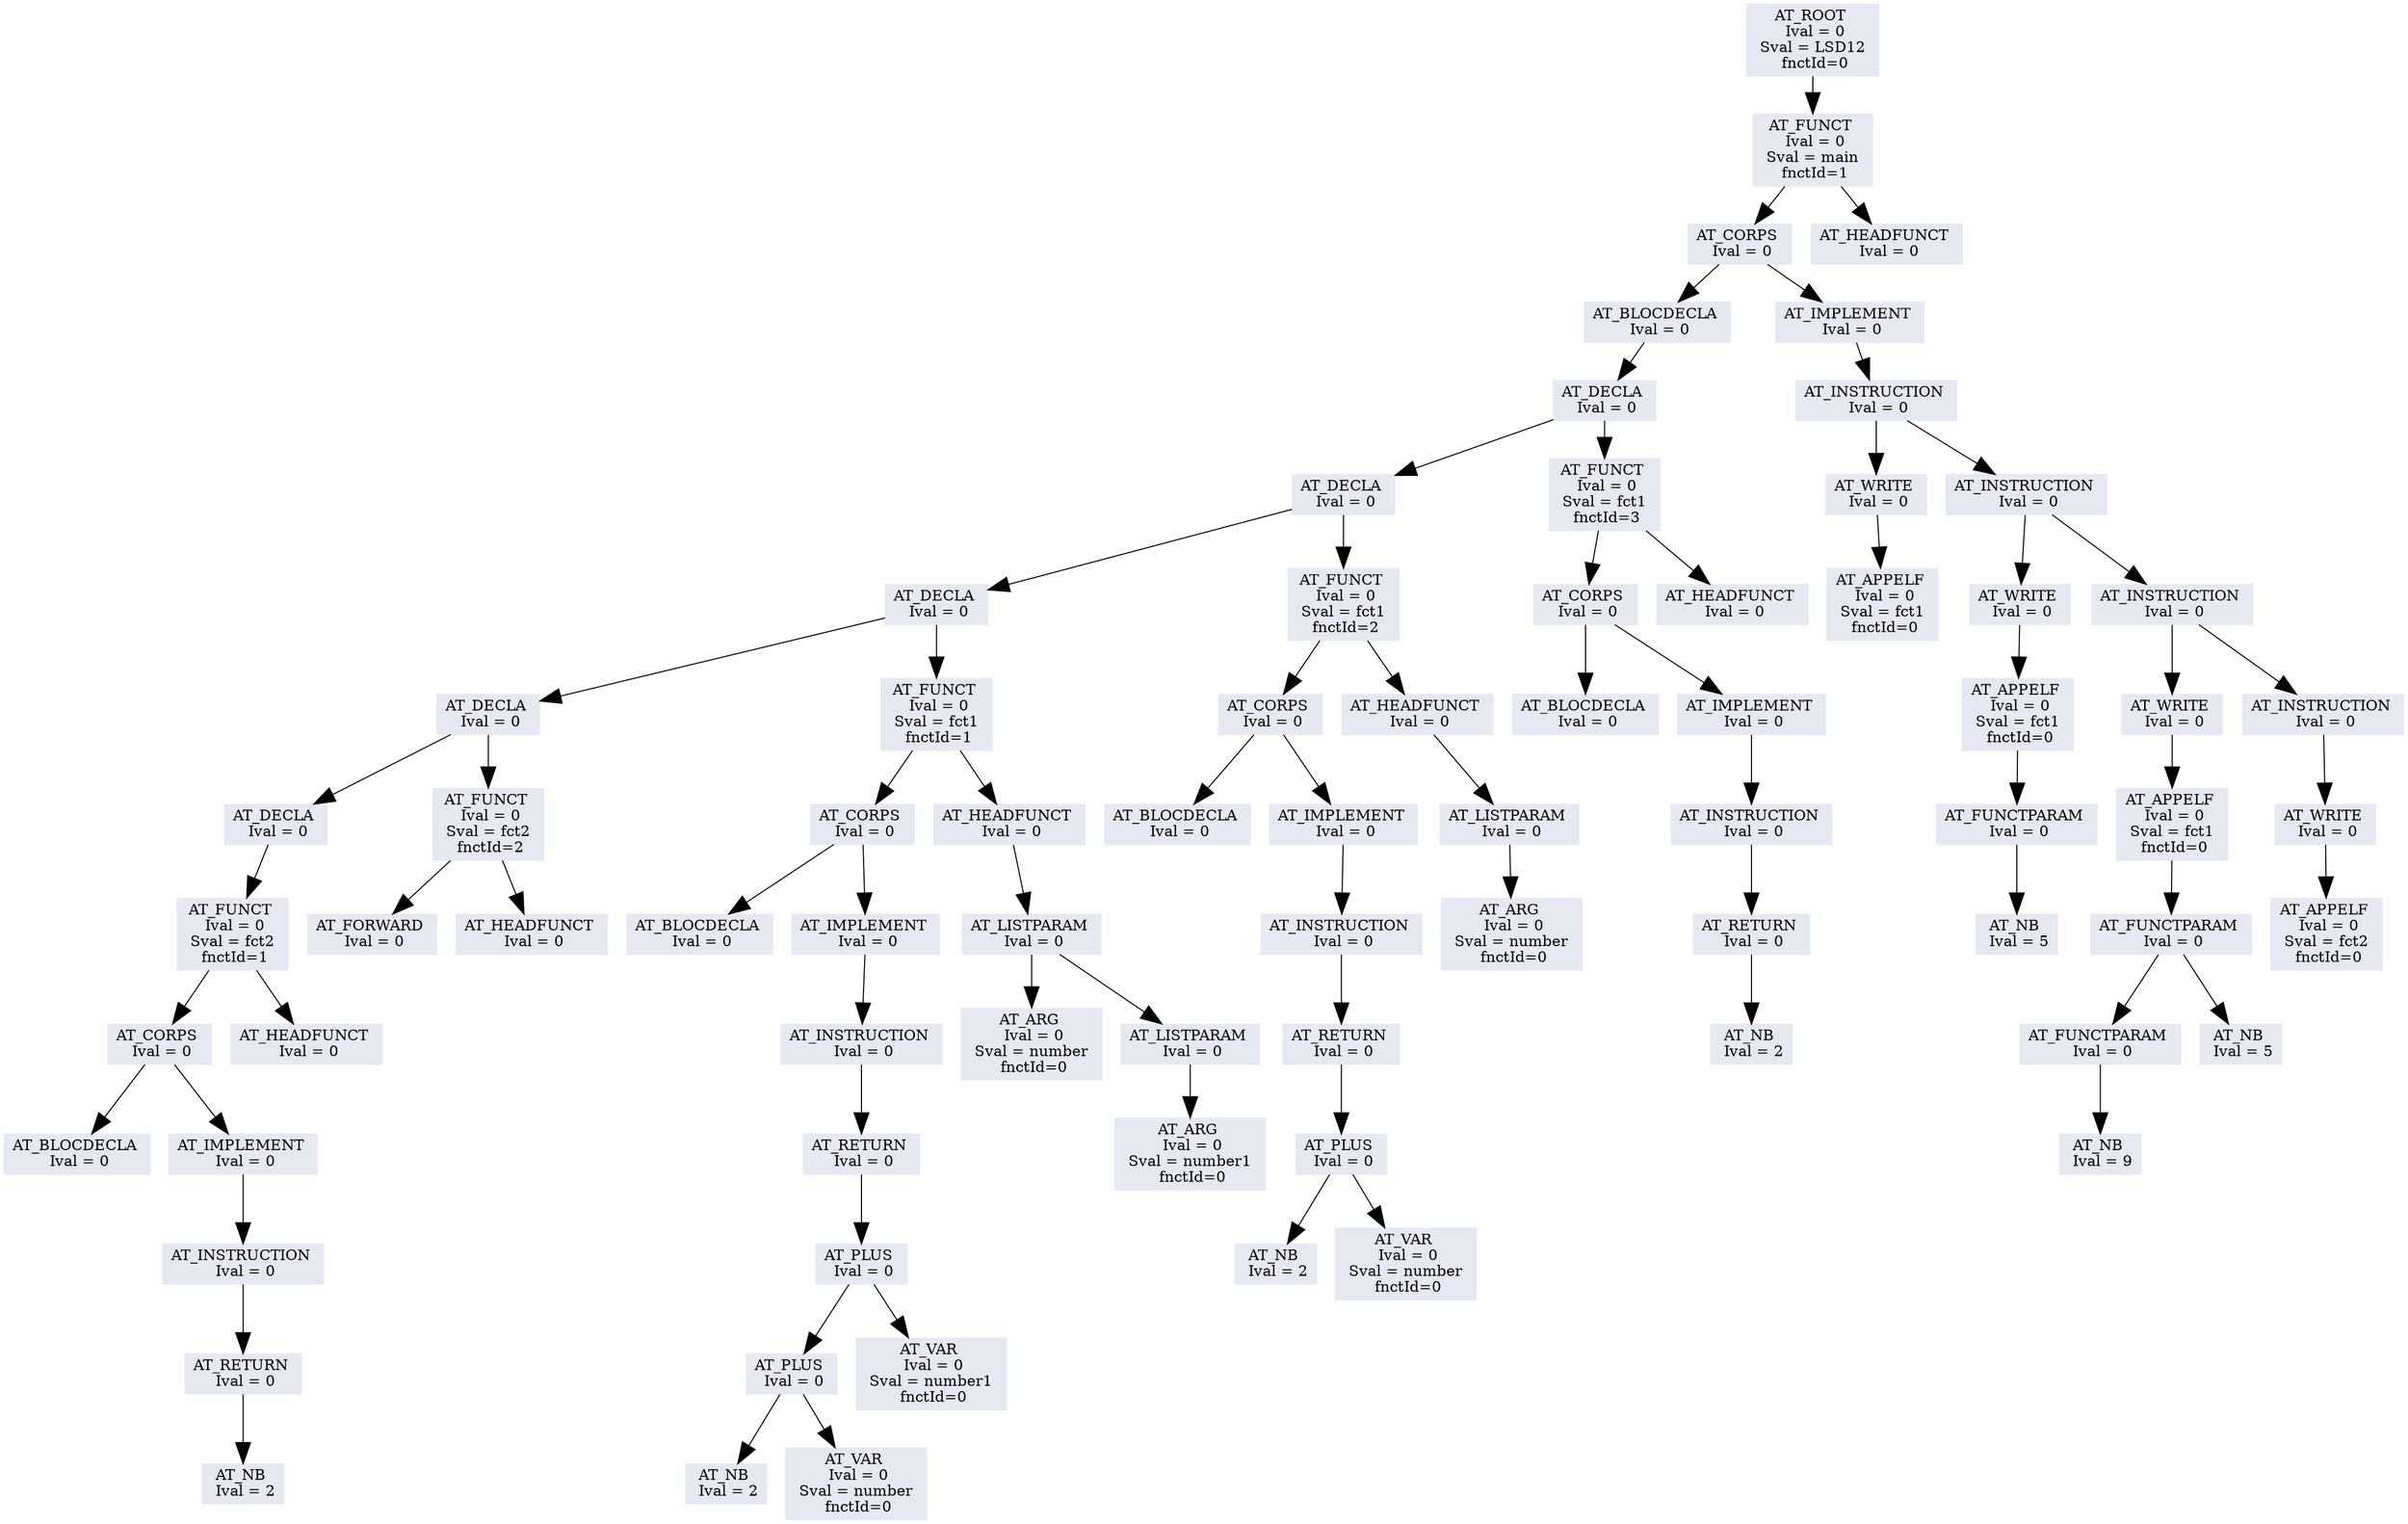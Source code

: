 //dot -Tjpg -oArbreGraph.jpg ArbreGraph.dot
digraph LSD12{
	bgcolor=white
	node [color="#9DACBF", fontcolor="#000000", style=filled];
	edge [arrowsize=2, color="#000000"];

// A remplacer avec ce qu'il y a entre ";*** BEGIN printTreeGraphViz(..) +locations ***" et ";*** END printTreeGraphViz(..) +locations ***"
"0x8d8cd20";
"0x8d8cd20"[shape=box, color="#e6e8f2", fontcolor="#000000",label="AT_ROOT \n Ival = 0\n Sval = LSD12 \n  fnctId=0 "];
"0x8d8cd20" -> "0x8d8ccf8";
"0x8d8ccf8"[shape=box, color="#e6e8f2", fontcolor="#000000",label="AT_FUNCT \n Ival = 0\n Sval = main \n  fnctId=1 "];
"0x8d8ccf8" -> "0x8d8ccd0";
"0x8d8ccf8" -> "0x8d8c078";
"0x8d8ccd0"[shape=box, color="#e6e8f2", fontcolor="#000000",label="AT_CORPS \n Ival = 0"];
"0x8d8ccd0" -> "0x8d8c970";
"0x8d8ccd0" -> "0x8d8cca8";
"0x8d8c970"[shape=box, color="#e6e8f2", fontcolor="#000000",label="AT_BLOCDECLA \n Ival = 0"];
"0x8d8c970" -> "0x8d8c948";
"0x8d8c948"[shape=box, color="#e6e8f2", fontcolor="#000000",label="AT_DECLA \n Ival = 0"];
"0x8d8c948" -> "0x8d8c920";
"0x8d8c948" -> "0x8d8c1c8";
"0x8d8c920"[shape=box, color="#e6e8f2", fontcolor="#000000",label="AT_DECLA \n Ival = 0"];
"0x8d8c920" -> "0x8d8c8f8";
"0x8d8c920" -> "0x8d8c3d8";
"0x8d8c8f8"[shape=box, color="#e6e8f2", fontcolor="#000000",label="AT_DECLA \n Ival = 0"];
"0x8d8c8f8" -> "0x8d8c8d0";
"0x8d8c8f8" -> "0x8d8c6a8";
"0x8d8c8d0"[shape=box, color="#e6e8f2", fontcolor="#000000",label="AT_DECLA \n Ival = 0"];
"0x8d8c8d0" -> "0x8d8c8a8";
"0x8d8c8d0" -> "0x8d8c730";
"0x8d8c8a8"[shape=box, color="#e6e8f2", fontcolor="#000000",label="AT_DECLA \n Ival = 0"];
"0x8d8c8a8" -> "0x8d8c880";
"0x8d8c880"[shape=box, color="#e6e8f2", fontcolor="#000000",label="AT_FUNCT \n Ival = 0\n Sval = fct2 \n  fnctId=1 "];
"0x8d8c880" -> "0x8d8c858";
"0x8d8c880" -> "0x8d8c768";
"0x8d8c858"[shape=box, color="#e6e8f2", fontcolor="#000000",label="AT_CORPS \n Ival = 0"];
"0x8d8c858" -> "0x8d8c790";
"0x8d8c858" -> "0x8d8c830";
"0x8d8c790"[shape=box, color="#e6e8f2", fontcolor="#000000",label="AT_BLOCDECLA \n Ival = 0"];
"0x8d8c830"[shape=box, color="#e6e8f2", fontcolor="#000000",label="AT_IMPLEMENT \n Ival = 0"];
"0x8d8c830" -> "0x8d8c808";
"0x8d8c808"[shape=box, color="#e6e8f2", fontcolor="#000000",label="AT_INSTRUCTION \n Ival = 0"];
"0x8d8c808" -> "0x8d8c7e0";
"0x8d8c7e0"[shape=box, color="#e6e8f2", fontcolor="#000000",label="AT_RETURN \n Ival = 0"];
"0x8d8c7e0" -> "0x8d8c7b8";
"0x8d8c7b8"[shape=box, color="#e6e8f2", fontcolor="#000000",label="AT_NB \n Ival = 2"];
"0x8d8c768"[shape=box, color="#e6e8f2", fontcolor="#000000",label="AT_HEADFUNCT \n Ival = 0"];
"0x8d8c730"[shape=box, color="#e6e8f2", fontcolor="#000000",label="AT_FUNCT \n Ival = 0\n Sval = fct2 \n  fnctId=2 "];
"0x8d8c730" -> "0x8d8c708";
"0x8d8c730" -> "0x8d8c6e0";
"0x8d8c708"[shape=box, color="#e6e8f2", fontcolor="#000000",label="AT_FORWARD \n Ival = 0"];
"0x8d8c6e0"[shape=box, color="#e6e8f2", fontcolor="#000000",label="AT_HEADFUNCT \n Ival = 0"];
"0x8d8c6a8"[shape=box, color="#e6e8f2", fontcolor="#000000",label="AT_FUNCT \n Ival = 0\n Sval = fct1 \n  fnctId=1 "];
"0x8d8c6a8" -> "0x8d8c680";
"0x8d8c6a8" -> "0x8d8c4d0";
"0x8d8c680"[shape=box, color="#e6e8f2", fontcolor="#000000",label="AT_CORPS \n Ival = 0"];
"0x8d8c680" -> "0x8d8c4f8";
"0x8d8c680" -> "0x8d8c658";
"0x8d8c4f8"[shape=box, color="#e6e8f2", fontcolor="#000000",label="AT_BLOCDECLA \n Ival = 0"];
"0x8d8c658"[shape=box, color="#e6e8f2", fontcolor="#000000",label="AT_IMPLEMENT \n Ival = 0"];
"0x8d8c658" -> "0x8d8c630";
"0x8d8c630"[shape=box, color="#e6e8f2", fontcolor="#000000",label="AT_INSTRUCTION \n Ival = 0"];
"0x8d8c630" -> "0x8d8c608";
"0x8d8c608"[shape=box, color="#e6e8f2", fontcolor="#000000",label="AT_RETURN \n Ival = 0"];
"0x8d8c608" -> "0x8d8c5e0";
"0x8d8c5e0"[shape=box, color="#e6e8f2", fontcolor="#000000",label="AT_PLUS \n Ival = 0"];
"0x8d8c5e0" -> "0x8d8c580";
"0x8d8c5e0" -> "0x8d8c5b8";
"0x8d8c580"[shape=box, color="#e6e8f2", fontcolor="#000000",label="AT_PLUS \n Ival = 0"];
"0x8d8c580" -> "0x8d8c520";
"0x8d8c580" -> "0x8d8c558";
"0x8d8c520"[shape=box, color="#e6e8f2", fontcolor="#000000",label="AT_NB \n Ival = 2"];
"0x8d8c558"[shape=box, color="#e6e8f2", fontcolor="#000000",label="AT_VAR \n Ival = 0\n Sval = number \n  fnctId=0 "];
"0x8d8c5b8"[shape=box, color="#e6e8f2", fontcolor="#000000",label="AT_VAR \n Ival = 0\n Sval = number1 \n  fnctId=0 "];
"0x8d8c4d0"[shape=box, color="#e6e8f2", fontcolor="#000000",label="AT_HEADFUNCT \n Ival = 0"];
"0x8d8c4d0" -> "0x8d8c4a8";
"0x8d8c4a8"[shape=box, color="#e6e8f2", fontcolor="#000000",label="AT_LISTPARAM \n Ival = 0"];
"0x8d8c4a8" -> "0x8d8c420";
"0x8d8c4a8" -> "0x8d8c480";
"0x8d8c420"[shape=box, color="#e6e8f2", fontcolor="#000000",label="AT_ARG \n Ival = 0\n Sval = number \n  fnctId=0 "];
"0x8d8c480"[shape=box, color="#e6e8f2", fontcolor="#000000",label="AT_LISTPARAM \n Ival = 0"];
"0x8d8c480" -> "0x8d8c458";
"0x8d8c458"[shape=box, color="#e6e8f2", fontcolor="#000000",label="AT_ARG \n Ival = 0\n Sval = number1 \n  fnctId=0 "];
"0x8d8c3d8"[shape=box, color="#e6e8f2", fontcolor="#000000",label="AT_FUNCT \n Ival = 0\n Sval = fct1 \n  fnctId=2 "];
"0x8d8c3d8" -> "0x8d8c3b0";
"0x8d8c3d8" -> "0x8d8c260";
"0x8d8c3b0"[shape=box, color="#e6e8f2", fontcolor="#000000",label="AT_CORPS \n Ival = 0"];
"0x8d8c3b0" -> "0x8d8c288";
"0x8d8c3b0" -> "0x8d8c388";
"0x8d8c288"[shape=box, color="#e6e8f2", fontcolor="#000000",label="AT_BLOCDECLA \n Ival = 0"];
"0x8d8c388"[shape=box, color="#e6e8f2", fontcolor="#000000",label="AT_IMPLEMENT \n Ival = 0"];
"0x8d8c388" -> "0x8d8c360";
"0x8d8c360"[shape=box, color="#e6e8f2", fontcolor="#000000",label="AT_INSTRUCTION \n Ival = 0"];
"0x8d8c360" -> "0x8d8c338";
"0x8d8c338"[shape=box, color="#e6e8f2", fontcolor="#000000",label="AT_RETURN \n Ival = 0"];
"0x8d8c338" -> "0x8d8c310";
"0x8d8c310"[shape=box, color="#e6e8f2", fontcolor="#000000",label="AT_PLUS \n Ival = 0"];
"0x8d8c310" -> "0x8d8c2b0";
"0x8d8c310" -> "0x8d8c2e8";
"0x8d8c2b0"[shape=box, color="#e6e8f2", fontcolor="#000000",label="AT_NB \n Ival = 2"];
"0x8d8c2e8"[shape=box, color="#e6e8f2", fontcolor="#000000",label="AT_VAR \n Ival = 0\n Sval = number \n  fnctId=0 "];
"0x8d8c260"[shape=box, color="#e6e8f2", fontcolor="#000000",label="AT_HEADFUNCT \n Ival = 0"];
"0x8d8c260" -> "0x8d8c238";
"0x8d8c238"[shape=box, color="#e6e8f2", fontcolor="#000000",label="AT_LISTPARAM \n Ival = 0"];
"0x8d8c238" -> "0x8d8c210";
"0x8d8c210"[shape=box, color="#e6e8f2", fontcolor="#000000",label="AT_ARG \n Ival = 0\n Sval = number \n  fnctId=0 "];
"0x8d8c1c8"[shape=box, color="#e6e8f2", fontcolor="#000000",label="AT_FUNCT \n Ival = 0\n Sval = fct1 \n  fnctId=3 "];
"0x8d8c1c8" -> "0x8d8c1a0";
"0x8d8c1c8" -> "0x8d8c0b0";
"0x8d8c1a0"[shape=box, color="#e6e8f2", fontcolor="#000000",label="AT_CORPS \n Ival = 0"];
"0x8d8c1a0" -> "0x8d8c0d8";
"0x8d8c1a0" -> "0x8d8c178";
"0x8d8c0d8"[shape=box, color="#e6e8f2", fontcolor="#000000",label="AT_BLOCDECLA \n Ival = 0"];
"0x8d8c178"[shape=box, color="#e6e8f2", fontcolor="#000000",label="AT_IMPLEMENT \n Ival = 0"];
"0x8d8c178" -> "0x8d8c150";
"0x8d8c150"[shape=box, color="#e6e8f2", fontcolor="#000000",label="AT_INSTRUCTION \n Ival = 0"];
"0x8d8c150" -> "0x8d8c128";
"0x8d8c128"[shape=box, color="#e6e8f2", fontcolor="#000000",label="AT_RETURN \n Ival = 0"];
"0x8d8c128" -> "0x8d8c100";
"0x8d8c100"[shape=box, color="#e6e8f2", fontcolor="#000000",label="AT_NB \n Ival = 2"];
"0x8d8c0b0"[shape=box, color="#e6e8f2", fontcolor="#000000",label="AT_HEADFUNCT \n Ival = 0"];
"0x8d8cca8"[shape=box, color="#e6e8f2", fontcolor="#000000",label="AT_IMPLEMENT \n Ival = 0"];
"0x8d8cca8" -> "0x8d8cc80";
"0x8d8cc80"[shape=box, color="#e6e8f2", fontcolor="#000000",label="AT_INSTRUCTION \n Ival = 0"];
"0x8d8cc80" -> "0x8d8c9d0";
"0x8d8cc80" -> "0x8d8cc58";
"0x8d8c9d0"[shape=box, color="#e6e8f2", fontcolor="#000000",label="AT_WRITE \n Ival = 0"];
"0x8d8c9d0" -> "0x8d8c9a8";
"0x8d8c9a8"[shape=box, color="#e6e8f2", fontcolor="#000000",label="AT_APPELF \n Ival = 0\n Sval = fct1 \n  fnctId=0 "];
"0x8d8cc58"[shape=box, color="#e6e8f2", fontcolor="#000000",label="AT_INSTRUCTION \n Ival = 0"];
"0x8d8cc58" -> "0x8d8ca80";
"0x8d8cc58" -> "0x8d8cc30";
"0x8d8ca80"[shape=box, color="#e6e8f2", fontcolor="#000000",label="AT_WRITE \n Ival = 0"];
"0x8d8ca80" -> "0x8d8ca58";
"0x8d8ca58"[shape=box, color="#e6e8f2", fontcolor="#000000",label="AT_APPELF \n Ival = 0\n Sval = fct1 \n  fnctId=0 "];
"0x8d8ca58" -> "0x8d8ca30";
"0x8d8ca30"[shape=box, color="#e6e8f2", fontcolor="#000000",label="AT_FUNCTPARAM \n Ival = 0"];
"0x8d8ca30" -> "0x8d8ca08";
"0x8d8ca08"[shape=box, color="#e6e8f2", fontcolor="#000000",label="AT_NB \n Ival = 5"];
"0x8d8cc30"[shape=box, color="#e6e8f2", fontcolor="#000000",label="AT_INSTRUCTION \n Ival = 0"];
"0x8d8cc30" -> "0x8d8cb80";
"0x8d8cc30" -> "0x8d8cc08";
"0x8d8cb80"[shape=box, color="#e6e8f2", fontcolor="#000000",label="AT_WRITE \n Ival = 0"];
"0x8d8cb80" -> "0x8d8cb58";
"0x8d8cb58"[shape=box, color="#e6e8f2", fontcolor="#000000",label="AT_APPELF \n Ival = 0\n Sval = fct1 \n  fnctId=0 "];
"0x8d8cb58" -> "0x8d8cb30";
"0x8d8cb30"[shape=box, color="#e6e8f2", fontcolor="#000000",label="AT_FUNCTPARAM \n Ival = 0"];
"0x8d8cb30" -> "0x8d8cb08";
"0x8d8cb30" -> "0x8d8cab8";
"0x8d8cb08"[shape=box, color="#e6e8f2", fontcolor="#000000",label="AT_FUNCTPARAM \n Ival = 0"];
"0x8d8cb08" -> "0x8d8cae0";
"0x8d8cae0"[shape=box, color="#e6e8f2", fontcolor="#000000",label="AT_NB \n Ival = 9"];
"0x8d8cab8"[shape=box, color="#e6e8f2", fontcolor="#000000",label="AT_NB \n Ival = 5"];
"0x8d8cc08"[shape=box, color="#e6e8f2", fontcolor="#000000",label="AT_INSTRUCTION \n Ival = 0"];
"0x8d8cc08" -> "0x8d8cbe0";
"0x8d8cbe0"[shape=box, color="#e6e8f2", fontcolor="#000000",label="AT_WRITE \n Ival = 0"];
"0x8d8cbe0" -> "0x8d8cbb8";
"0x8d8cbb8"[shape=box, color="#e6e8f2", fontcolor="#000000",label="AT_APPELF \n Ival = 0\n Sval = fct2 \n  fnctId=0 "];
"0x8d8c078"[shape=box, color="#e6e8f2", fontcolor="#000000",label="AT_HEADFUNCT \n Ival = 0"];

}
